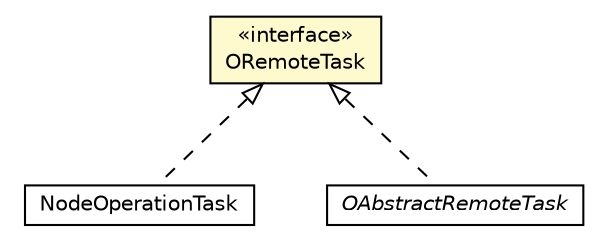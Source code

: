 #!/usr/local/bin/dot
#
# Class diagram 
# Generated by UMLGraph version R5_6-24-gf6e263 (http://www.umlgraph.org/)
#

digraph G {
	edge [fontname="Helvetica",fontsize=10,labelfontname="Helvetica",labelfontsize=10];
	node [fontname="Helvetica",fontsize=10,shape=plaintext];
	nodesep=0.25;
	ranksep=0.5;
	// com.orientechnologies.orient.server.distributed.operation.NodeOperationTask
	c5533530 [label=<<table title="com.orientechnologies.orient.server.distributed.operation.NodeOperationTask" border="0" cellborder="1" cellspacing="0" cellpadding="2" port="p" href="../operation/NodeOperationTask.html">
		<tr><td><table border="0" cellspacing="0" cellpadding="1">
<tr><td align="center" balign="center"> NodeOperationTask </td></tr>
		</table></td></tr>
		</table>>, URL="../operation/NodeOperationTask.html", fontname="Helvetica", fontcolor="black", fontsize=10.0];
	// com.orientechnologies.orient.server.distributed.task.ORemoteTask
	c5533538 [label=<<table title="com.orientechnologies.orient.server.distributed.task.ORemoteTask" border="0" cellborder="1" cellspacing="0" cellpadding="2" port="p" bgcolor="lemonChiffon" href="./ORemoteTask.html">
		<tr><td><table border="0" cellspacing="0" cellpadding="1">
<tr><td align="center" balign="center"> &#171;interface&#187; </td></tr>
<tr><td align="center" balign="center"> ORemoteTask </td></tr>
		</table></td></tr>
		</table>>, URL="./ORemoteTask.html", fontname="Helvetica", fontcolor="black", fontsize=10.0];
	// com.orientechnologies.orient.server.distributed.task.OAbstractRemoteTask
	c5533542 [label=<<table title="com.orientechnologies.orient.server.distributed.task.OAbstractRemoteTask" border="0" cellborder="1" cellspacing="0" cellpadding="2" port="p" href="./OAbstractRemoteTask.html">
		<tr><td><table border="0" cellspacing="0" cellpadding="1">
<tr><td align="center" balign="center"><font face="Helvetica-Oblique"> OAbstractRemoteTask </font></td></tr>
		</table></td></tr>
		</table>>, URL="./OAbstractRemoteTask.html", fontname="Helvetica", fontcolor="black", fontsize=10.0];
	//com.orientechnologies.orient.server.distributed.operation.NodeOperationTask implements com.orientechnologies.orient.server.distributed.task.ORemoteTask
	c5533538:p -> c5533530:p [dir=back,arrowtail=empty,style=dashed];
	//com.orientechnologies.orient.server.distributed.task.OAbstractRemoteTask implements com.orientechnologies.orient.server.distributed.task.ORemoteTask
	c5533538:p -> c5533542:p [dir=back,arrowtail=empty,style=dashed];
}

